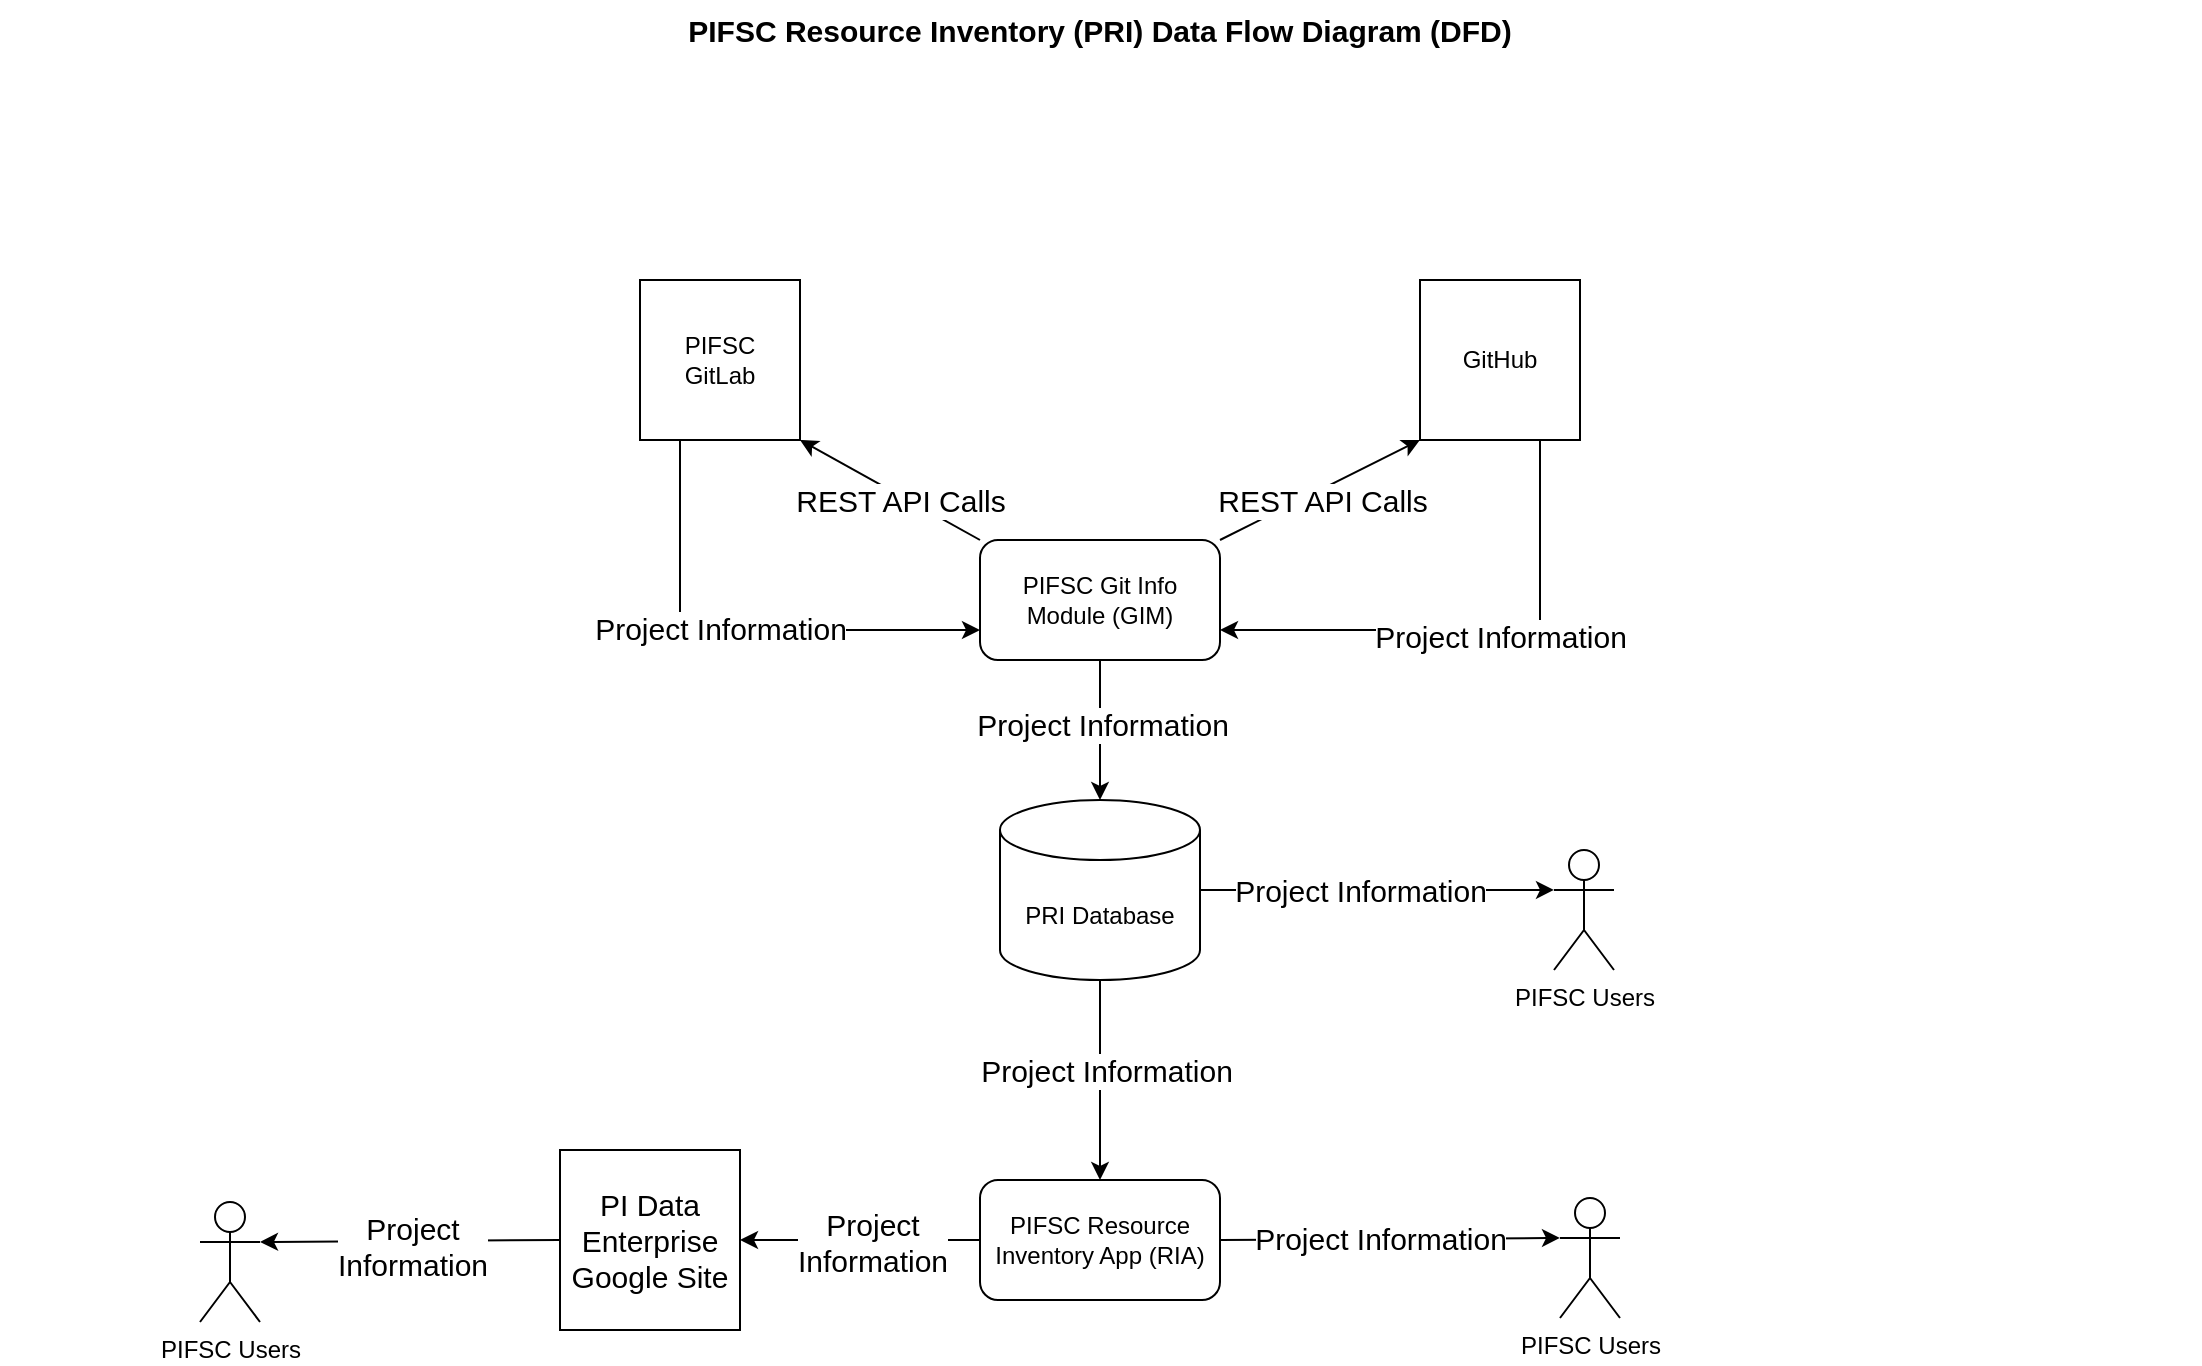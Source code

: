 <mxfile version="21.0.6" type="device"><diagram id="NqNkT_VxgdC2iU2JNy7D" name="Page-1"><mxGraphModel dx="2074" dy="1156" grid="1" gridSize="10" guides="1" tooltips="1" connect="1" arrows="1" fold="1" page="1" pageScale="1" pageWidth="1100" pageHeight="850" math="0" shadow="0"><root><mxCell id="0"/><mxCell id="1" parent="0"/><mxCell id="KV_UMhW5dJGE1Grelvoq-1" value="PIFSC &lt;br&gt;GitLab" style="whiteSpace=wrap;html=1;aspect=fixed;" parent="1" vertex="1"><mxGeometry x="320" y="140" width="80" height="80" as="geometry"/></mxCell><mxCell id="KV_UMhW5dJGE1Grelvoq-2" value="PRI Database" style="shape=cylinder3;whiteSpace=wrap;html=1;boundedLbl=1;backgroundOutline=1;size=15;" parent="1" vertex="1"><mxGeometry x="500" y="400" width="100" height="90" as="geometry"/></mxCell><mxCell id="KV_UMhW5dJGE1Grelvoq-3" value="GitHub" style="whiteSpace=wrap;html=1;aspect=fixed;" parent="1" vertex="1"><mxGeometry x="710" y="140" width="80" height="80" as="geometry"/></mxCell><mxCell id="KV_UMhW5dJGE1Grelvoq-5" value="PIFSC Git Info Module (GIM)" style="rounded=1;whiteSpace=wrap;html=1;" parent="1" vertex="1"><mxGeometry x="490" y="270" width="120" height="60" as="geometry"/></mxCell><mxCell id="KV_UMhW5dJGE1Grelvoq-6" value="PIFSC Resource Inventory App (RIA)" style="rounded=1;whiteSpace=wrap;html=1;" parent="1" vertex="1"><mxGeometry x="490" y="590" width="120" height="60" as="geometry"/></mxCell><mxCell id="KV_UMhW5dJGE1Grelvoq-7" value="PIFSC Users" style="shape=umlActor;verticalLabelPosition=bottom;verticalAlign=top;html=1;outlineConnect=0;" parent="1" vertex="1"><mxGeometry x="780" y="599" width="30" height="60" as="geometry"/></mxCell><mxCell id="KV_UMhW5dJGE1Grelvoq-8" value="&lt;b&gt;&lt;font style=&quot;font-size: 15px&quot;&gt;PIFSC Resource Inventory (PRI) Data Flow Diagram (DFD)&lt;/font&gt;&lt;/b&gt;" style="text;html=1;strokeColor=none;fillColor=none;align=center;verticalAlign=middle;whiteSpace=wrap;rounded=0;" parent="1" vertex="1"><mxGeometry width="1100" height="30" as="geometry"/></mxCell><mxCell id="KV_UMhW5dJGE1Grelvoq-9" value="" style="endArrow=classic;html=1;rounded=0;fontSize=15;exitX=0;exitY=0;exitDx=0;exitDy=0;entryX=1;entryY=1;entryDx=0;entryDy=0;" parent="1" source="KV_UMhW5dJGE1Grelvoq-5" target="KV_UMhW5dJGE1Grelvoq-1" edge="1"><mxGeometry width="50" height="50" relative="1" as="geometry"><mxPoint x="450" y="370" as="sourcePoint"/><mxPoint x="500" y="320" as="targetPoint"/></mxGeometry></mxCell><mxCell id="KV_UMhW5dJGE1Grelvoq-10" value="REST API Calls" style="edgeLabel;html=1;align=center;verticalAlign=middle;resizable=0;points=[];fontSize=15;" parent="KV_UMhW5dJGE1Grelvoq-9" vertex="1" connectable="0"><mxGeometry x="-0.331" y="1" relative="1" as="geometry"><mxPoint x="-10" y="-4" as="offset"/></mxGeometry></mxCell><mxCell id="KV_UMhW5dJGE1Grelvoq-11" value="" style="endArrow=classic;html=1;rounded=0;fontSize=15;entryX=0;entryY=1;entryDx=0;entryDy=0;" parent="1" target="KV_UMhW5dJGE1Grelvoq-3" edge="1"><mxGeometry width="50" height="50" relative="1" as="geometry"><mxPoint x="610" y="270" as="sourcePoint"/><mxPoint x="500" y="320" as="targetPoint"/></mxGeometry></mxCell><mxCell id="KV_UMhW5dJGE1Grelvoq-12" value="REST API Calls" style="edgeLabel;html=1;align=center;verticalAlign=middle;resizable=0;points=[];fontSize=15;" parent="KV_UMhW5dJGE1Grelvoq-11" vertex="1" connectable="0"><mxGeometry x="0.319" y="-2" relative="1" as="geometry"><mxPoint x="-16" y="11" as="offset"/></mxGeometry></mxCell><mxCell id="KV_UMhW5dJGE1Grelvoq-13" value="" style="endArrow=classic;html=1;rounded=0;fontSize=15;exitX=0.75;exitY=1;exitDx=0;exitDy=0;entryX=1;entryY=0.75;entryDx=0;entryDy=0;edgeStyle=orthogonalEdgeStyle;" parent="1" source="KV_UMhW5dJGE1Grelvoq-3" target="KV_UMhW5dJGE1Grelvoq-5" edge="1"><mxGeometry width="50" height="50" relative="1" as="geometry"><mxPoint x="450" y="370" as="sourcePoint"/><mxPoint x="500" y="320" as="targetPoint"/></mxGeometry></mxCell><mxCell id="KV_UMhW5dJGE1Grelvoq-14" value="Project Information" style="edgeLabel;html=1;align=center;verticalAlign=middle;resizable=0;points=[];fontSize=15;" parent="KV_UMhW5dJGE1Grelvoq-13" vertex="1" connectable="0"><mxGeometry x="-0.035" y="3" relative="1" as="geometry"><mxPoint x="8" as="offset"/></mxGeometry></mxCell><mxCell id="KV_UMhW5dJGE1Grelvoq-15" value="" style="endArrow=classic;html=1;rounded=0;fontSize=15;entryX=0;entryY=0.75;entryDx=0;entryDy=0;exitX=0.25;exitY=1;exitDx=0;exitDy=0;edgeStyle=orthogonalEdgeStyle;" parent="1" source="KV_UMhW5dJGE1Grelvoq-1" target="KV_UMhW5dJGE1Grelvoq-5" edge="1"><mxGeometry width="50" height="50" relative="1" as="geometry"><mxPoint x="450" y="370" as="sourcePoint"/><mxPoint x="500" y="320" as="targetPoint"/></mxGeometry></mxCell><mxCell id="KV_UMhW5dJGE1Grelvoq-16" value="Project Information" style="edgeLabel;html=1;align=center;verticalAlign=middle;resizable=0;points=[];fontSize=15;" parent="KV_UMhW5dJGE1Grelvoq-15" vertex="1" connectable="0"><mxGeometry x="0.112" y="1" relative="1" as="geometry"><mxPoint x="-21" as="offset"/></mxGeometry></mxCell><mxCell id="KV_UMhW5dJGE1Grelvoq-17" value="" style="endArrow=classic;html=1;rounded=0;fontSize=15;exitX=0.5;exitY=1;exitDx=0;exitDy=0;entryX=0.5;entryY=0;entryDx=0;entryDy=0;entryPerimeter=0;" parent="1" source="KV_UMhW5dJGE1Grelvoq-5" target="KV_UMhW5dJGE1Grelvoq-2" edge="1"><mxGeometry width="50" height="50" relative="1" as="geometry"><mxPoint x="450" y="370" as="sourcePoint"/><mxPoint x="500" y="320" as="targetPoint"/></mxGeometry></mxCell><mxCell id="KV_UMhW5dJGE1Grelvoq-18" value="Project Information" style="edgeLabel;html=1;align=center;verticalAlign=middle;resizable=0;points=[];fontSize=15;" parent="KV_UMhW5dJGE1Grelvoq-17" vertex="1" connectable="0"><mxGeometry x="-0.429" y="1" relative="1" as="geometry"><mxPoint y="12" as="offset"/></mxGeometry></mxCell><mxCell id="KV_UMhW5dJGE1Grelvoq-19" value="" style="endArrow=classic;html=1;rounded=0;fontSize=15;exitX=0.5;exitY=1;exitDx=0;exitDy=0;exitPerimeter=0;" parent="1" source="KV_UMhW5dJGE1Grelvoq-2" target="KV_UMhW5dJGE1Grelvoq-6" edge="1"><mxGeometry width="50" height="50" relative="1" as="geometry"><mxPoint x="450" y="370" as="sourcePoint"/><mxPoint x="500" y="320" as="targetPoint"/></mxGeometry></mxCell><mxCell id="KV_UMhW5dJGE1Grelvoq-30" value="Project Information" style="edgeLabel;html=1;align=center;verticalAlign=middle;resizable=0;points=[];fontSize=15;" parent="KV_UMhW5dJGE1Grelvoq-19" vertex="1" connectable="0"><mxGeometry x="-0.367" y="3" relative="1" as="geometry"><mxPoint y="13" as="offset"/></mxGeometry></mxCell><mxCell id="KV_UMhW5dJGE1Grelvoq-20" value="" style="endArrow=classic;html=1;rounded=0;fontSize=15;exitX=1;exitY=0.5;exitDx=0;exitDy=0;entryX=0;entryY=0.333;entryDx=0;entryDy=0;entryPerimeter=0;" parent="1" source="KV_UMhW5dJGE1Grelvoq-6" target="KV_UMhW5dJGE1Grelvoq-7" edge="1"><mxGeometry width="50" height="50" relative="1" as="geometry"><mxPoint x="450" y="460" as="sourcePoint"/><mxPoint x="500" y="410" as="targetPoint"/></mxGeometry></mxCell><mxCell id="KV_UMhW5dJGE1Grelvoq-27" value="Project Information" style="edgeLabel;html=1;align=center;verticalAlign=middle;resizable=0;points=[];fontSize=15;" parent="KV_UMhW5dJGE1Grelvoq-20" vertex="1" connectable="0"><mxGeometry x="0.279" y="1" relative="1" as="geometry"><mxPoint x="-29" as="offset"/></mxGeometry></mxCell><mxCell id="KV_UMhW5dJGE1Grelvoq-23" value="PI Data Enterprise Google Site" style="whiteSpace=wrap;html=1;aspect=fixed;fontSize=15;" parent="1" vertex="1"><mxGeometry x="280" y="575" width="90" height="90" as="geometry"/></mxCell><mxCell id="KV_UMhW5dJGE1Grelvoq-24" value="" style="endArrow=classic;html=1;rounded=0;fontSize=15;exitX=0;exitY=0.5;exitDx=0;exitDy=0;entryX=1;entryY=0.5;entryDx=0;entryDy=0;" parent="1" source="KV_UMhW5dJGE1Grelvoq-6" target="KV_UMhW5dJGE1Grelvoq-23" edge="1"><mxGeometry width="50" height="50" relative="1" as="geometry"><mxPoint x="450" y="430" as="sourcePoint"/><mxPoint x="500" y="380" as="targetPoint"/></mxGeometry></mxCell><mxCell id="KV_UMhW5dJGE1Grelvoq-28" value="Project&lt;br&gt;Information" style="edgeLabel;html=1;align=center;verticalAlign=middle;resizable=0;points=[];fontSize=15;" parent="KV_UMhW5dJGE1Grelvoq-24" vertex="1" connectable="0"><mxGeometry x="-0.256" y="1" relative="1" as="geometry"><mxPoint x="-10" as="offset"/></mxGeometry></mxCell><mxCell id="KV_UMhW5dJGE1Grelvoq-25" value="PIFSC Users" style="shape=umlActor;verticalLabelPosition=bottom;verticalAlign=top;html=1;outlineConnect=0;" parent="1" vertex="1"><mxGeometry x="100" y="601" width="30" height="60" as="geometry"/></mxCell><mxCell id="KV_UMhW5dJGE1Grelvoq-26" value="" style="endArrow=classic;html=1;rounded=0;fontSize=15;exitX=0;exitY=0.5;exitDx=0;exitDy=0;entryX=1;entryY=0.333;entryDx=0;entryDy=0;entryPerimeter=0;" parent="1" source="KV_UMhW5dJGE1Grelvoq-23" target="KV_UMhW5dJGE1Grelvoq-25" edge="1"><mxGeometry width="50" height="50" relative="1" as="geometry"><mxPoint x="450" y="452" as="sourcePoint"/><mxPoint x="500" y="402" as="targetPoint"/></mxGeometry></mxCell><mxCell id="KV_UMhW5dJGE1Grelvoq-29" value="Project &lt;br&gt;Information" style="edgeLabel;html=1;align=center;verticalAlign=middle;resizable=0;points=[];fontSize=15;" parent="KV_UMhW5dJGE1Grelvoq-26" vertex="1" connectable="0"><mxGeometry x="0.149" y="3" relative="1" as="geometry"><mxPoint x="12" y="-1" as="offset"/></mxGeometry></mxCell><mxCell id="KV_UMhW5dJGE1Grelvoq-31" value="" style="endArrow=classic;html=1;rounded=0;fontSize=15;entryX=0;entryY=0.333;entryDx=0;entryDy=0;entryPerimeter=0;exitX=1;exitY=0.5;exitDx=0;exitDy=0;exitPerimeter=0;" parent="1" source="KV_UMhW5dJGE1Grelvoq-2" target="KV_UMhW5dJGE1Grelvoq-32" edge="1"><mxGeometry width="50" height="50" relative="1" as="geometry"><mxPoint x="570" y="480" as="sourcePoint"/><mxPoint x="620" y="430" as="targetPoint"/></mxGeometry></mxCell><mxCell id="KV_UMhW5dJGE1Grelvoq-32" value="PIFSC Users" style="shape=umlActor;verticalLabelPosition=bottom;verticalAlign=top;html=1;outlineConnect=0;" parent="1" vertex="1"><mxGeometry x="777" y="425" width="30" height="60" as="geometry"/></mxCell><mxCell id="KV_UMhW5dJGE1Grelvoq-33" value="Project Information" style="edgeLabel;html=1;align=center;verticalAlign=middle;resizable=0;points=[];fontSize=15;" parent="1" vertex="1" connectable="0"><mxGeometry x="680.003" y="444.998" as="geometry"/></mxCell></root></mxGraphModel></diagram></mxfile>
